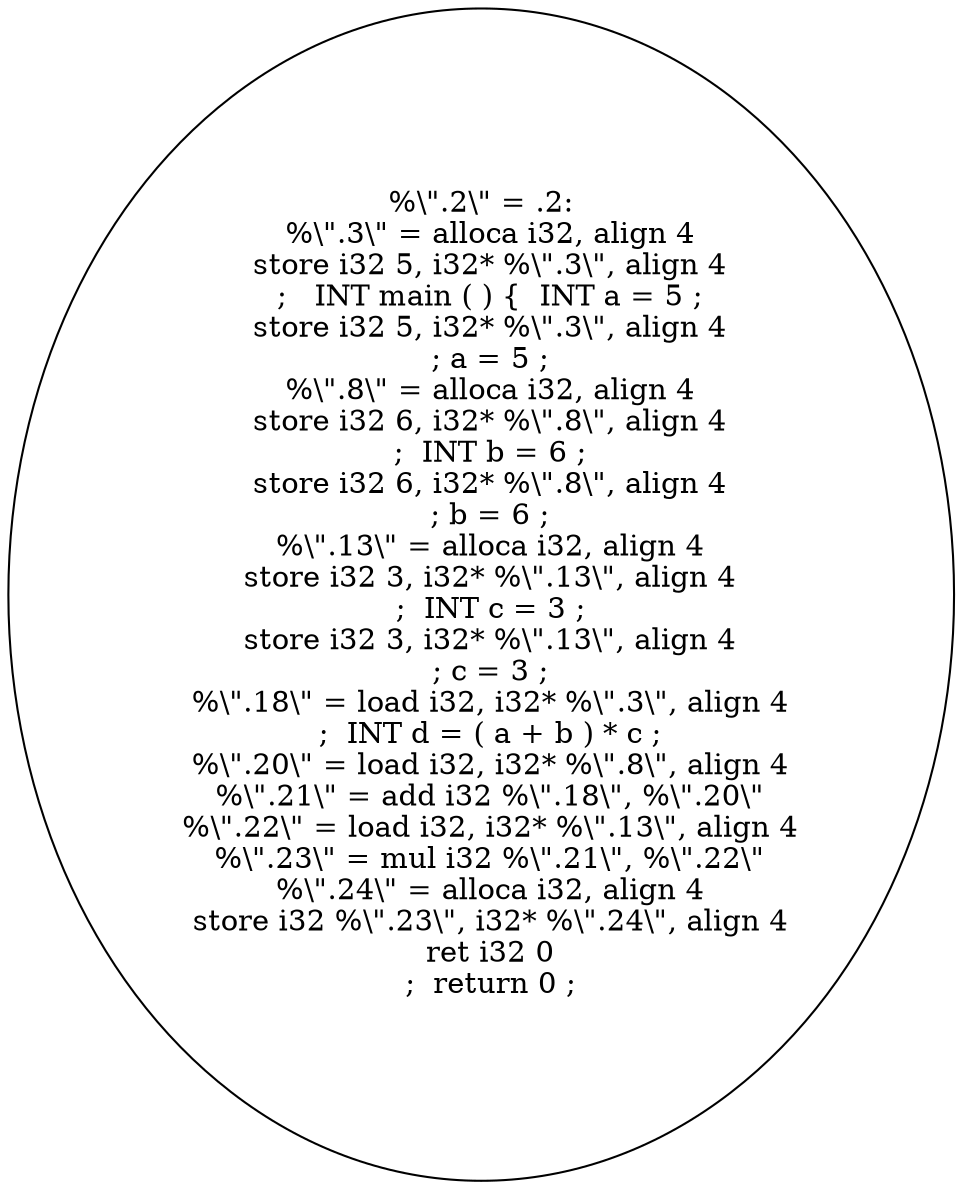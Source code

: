 digraph AST {
  "135765457255152" [label="%\\\".2\\\" = .2:
  %\\\".3\\\" = alloca i32, align 4
  store i32 5, i32* %\\\".3\\\", align 4
  ;   INT main ( ) {  INT a = 5 ;
  store i32 5, i32* %\\\".3\\\", align 4
  ; a = 5 ;
  %\\\".8\\\" = alloca i32, align 4
  store i32 6, i32* %\\\".8\\\", align 4
  ;  INT b = 6 ;
  store i32 6, i32* %\\\".8\\\", align 4
  ; b = 6 ;
  %\\\".13\\\" = alloca i32, align 4
  store i32 3, i32* %\\\".13\\\", align 4
  ;  INT c = 3 ;
  store i32 3, i32* %\\\".13\\\", align 4
  ; c = 3 ;
  %\\\".18\\\" = load i32, i32* %\\\".3\\\", align 4
  ;  INT d = ( a + b ) * c ;
  %\\\".20\\\" = load i32, i32* %\\\".8\\\", align 4
  %\\\".21\\\" = add i32 %\\\".18\\\", %\\\".20\\\"
  %\\\".22\\\" = load i32, i32* %\\\".13\\\", align 4
  %\\\".23\\\" = mul i32 %\\\".21\\\", %\\\".22\\\"
  %\\\".24\\\" = alloca i32, align 4
  store i32 %\\\".23\\\", i32* %\\\".24\\\", align 4
  ret i32 0
  ;  return 0 ;"];
}
